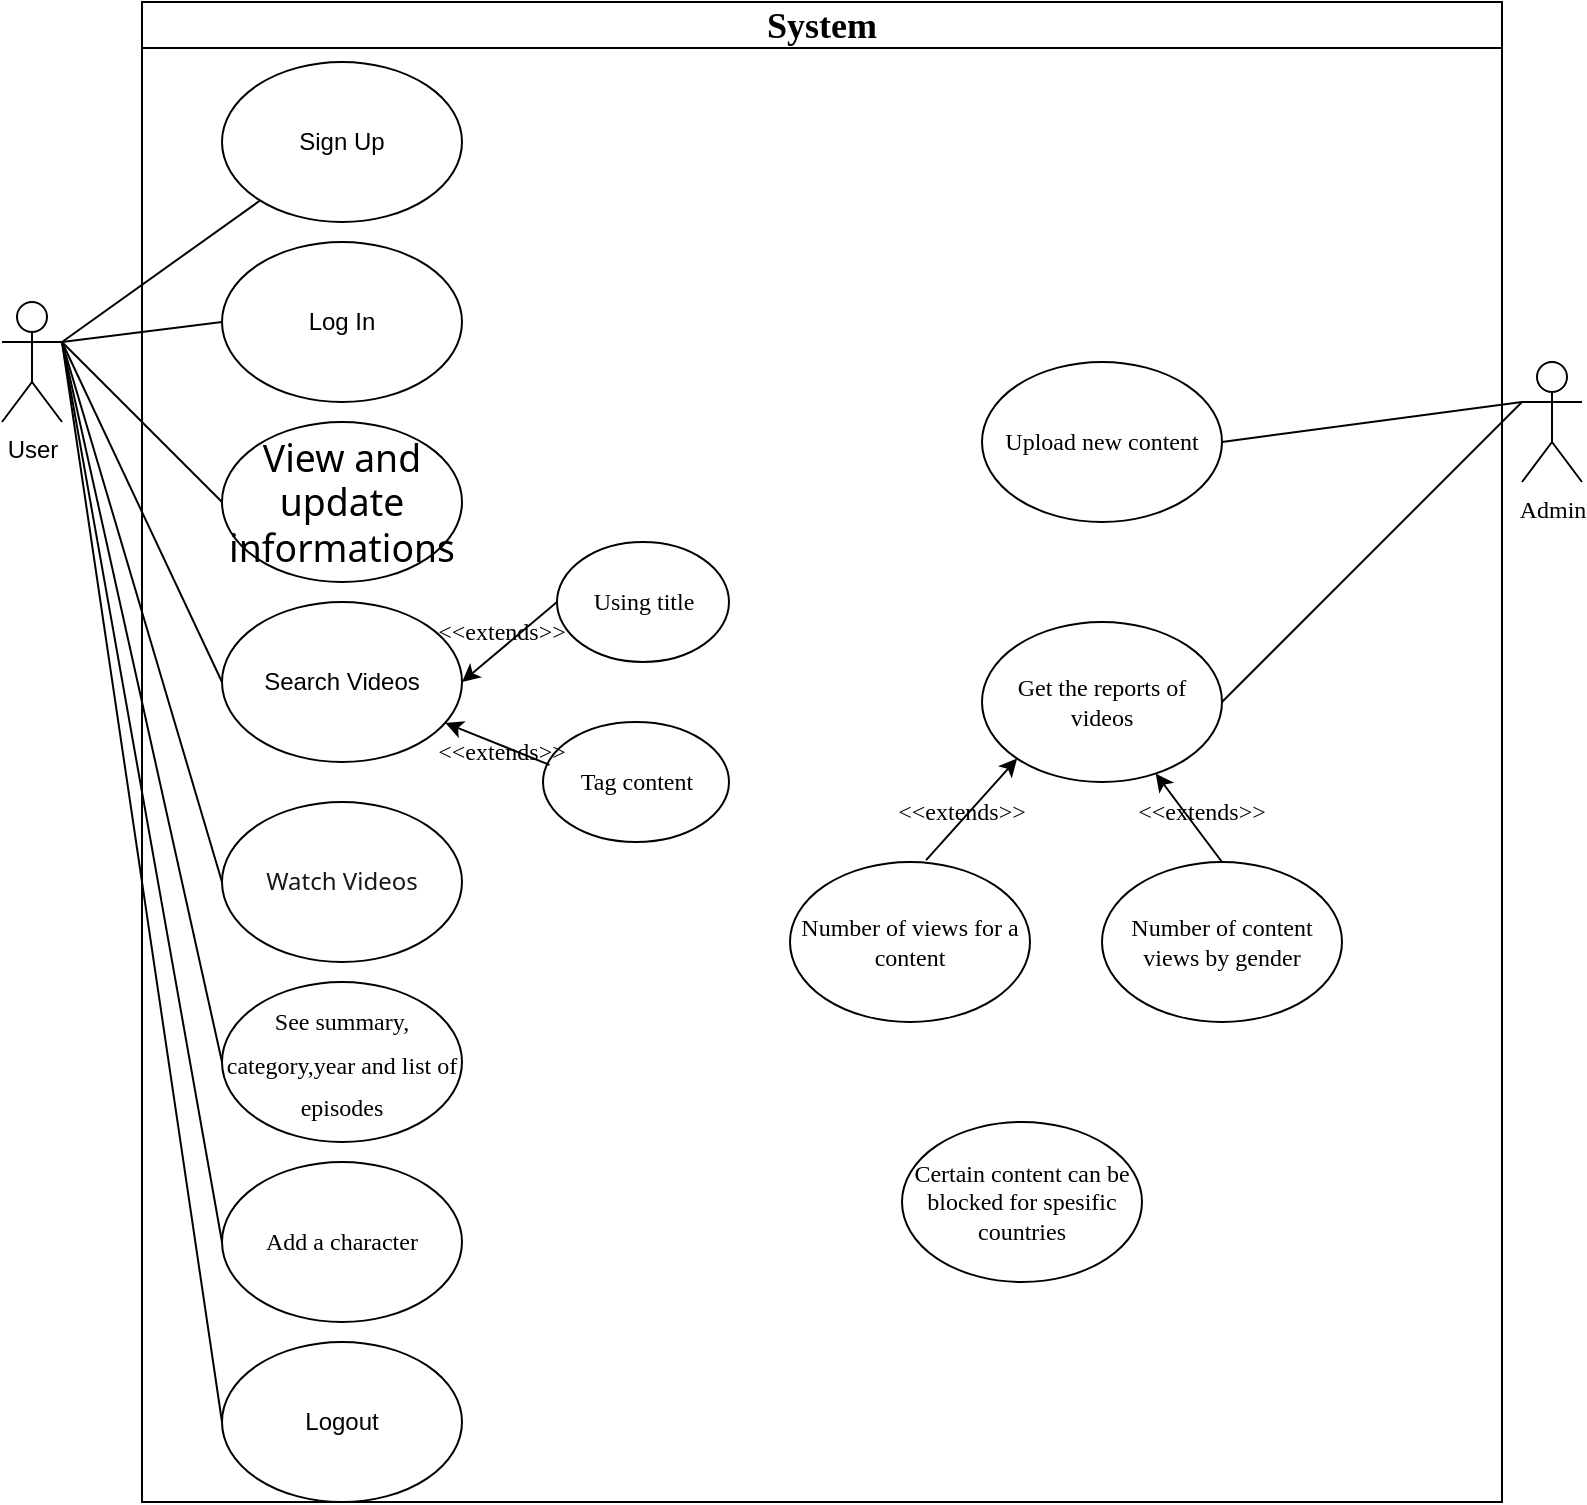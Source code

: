 <mxfile version="20.7.4" type="github"><diagram id="DWF1IbMSF92FvKAa8c_X" name="Page-1"><mxGraphModel dx="1611" dy="704" grid="1" gridSize="10" guides="1" tooltips="1" connect="1" arrows="1" fold="1" page="1" pageScale="1" pageWidth="827" pageHeight="1169" math="0" shadow="0"><root><mxCell id="0"/><mxCell id="1" parent="0"/><mxCell id="NLIPEQI4aC0hAe2B-OFY-1" value="User" style="shape=umlActor;verticalLabelPosition=bottom;verticalAlign=top;html=1;outlineConnect=0;" vertex="1" parent="1"><mxGeometry x="20" y="190" width="30" height="60" as="geometry"/></mxCell><mxCell id="NLIPEQI4aC0hAe2B-OFY-7" value="&lt;font style=&quot;font-size: 18px;&quot; face=&quot;Times New Roman&quot;&gt;System&lt;/font&gt;" style="swimlane;whiteSpace=wrap;html=1;fontSize=12;" vertex="1" parent="1"><mxGeometry x="90" y="40" width="680" height="750" as="geometry"/></mxCell><mxCell id="UcN_E8JFhe7konwgBiwy-1" value="Sign Up" style="ellipse;whiteSpace=wrap;html=1;" parent="NLIPEQI4aC0hAe2B-OFY-7" vertex="1"><mxGeometry x="40" y="30" width="120" height="80" as="geometry"/></mxCell><mxCell id="NLIPEQI4aC0hAe2B-OFY-2" value="Log In" style="ellipse;whiteSpace=wrap;html=1;" vertex="1" parent="NLIPEQI4aC0hAe2B-OFY-7"><mxGeometry x="40" y="120" width="120" height="80" as="geometry"/></mxCell><mxCell id="NLIPEQI4aC0hAe2B-OFY-4" value="&lt;span style=&quot;font-size:14.0pt;line-height:&lt;br/&gt;107%;font-family:&amp;quot;Segoe UI&amp;quot;,sans-serif;mso-fareast-font-family:&amp;quot;Times New Roman&amp;quot;;&lt;br/&gt;color:#171717;mso-ansi-language:EN-GB;mso-fareast-language:EN-GB;mso-bidi-language:&lt;br/&gt;AR-SA&quot; lang=&quot;EN-GB&quot;&gt;View and update informations&lt;/span&gt;" style="ellipse;whiteSpace=wrap;html=1;" vertex="1" parent="NLIPEQI4aC0hAe2B-OFY-7"><mxGeometry x="40" y="210" width="120" height="80" as="geometry"/></mxCell><mxCell id="NLIPEQI4aC0hAe2B-OFY-8" value="&lt;font style=&quot;font-size: 12px;&quot;&gt;See summary, category,year and list of episodes&lt;br&gt;&lt;/font&gt;" style="ellipse;whiteSpace=wrap;html=1;fontFamily=Times New Roman;fontSize=18;" vertex="1" parent="NLIPEQI4aC0hAe2B-OFY-7"><mxGeometry x="40" y="490" width="120" height="80" as="geometry"/></mxCell><mxCell id="NLIPEQI4aC0hAe2B-OFY-3" value="Logout" style="ellipse;whiteSpace=wrap;html=1;" vertex="1" parent="NLIPEQI4aC0hAe2B-OFY-7"><mxGeometry x="40" y="670" width="120" height="80" as="geometry"/></mxCell><mxCell id="NLIPEQI4aC0hAe2B-OFY-9" value="Add a character" style="ellipse;whiteSpace=wrap;html=1;fontFamily=Times New Roman;fontSize=12;" vertex="1" parent="NLIPEQI4aC0hAe2B-OFY-7"><mxGeometry x="40" y="580" width="120" height="80" as="geometry"/></mxCell><mxCell id="NLIPEQI4aC0hAe2B-OFY-5" value="&lt;div&gt;Search Videos&lt;/div&gt;" style="ellipse;whiteSpace=wrap;html=1;" vertex="1" parent="NLIPEQI4aC0hAe2B-OFY-7"><mxGeometry x="40" y="300" width="120" height="80" as="geometry"/></mxCell><mxCell id="NLIPEQI4aC0hAe2B-OFY-6" value="&lt;font face=&quot;Segoe UI, sans-serif&quot; color=&quot;#171717&quot;&gt;&lt;span style=&quot;font-size: 12px;&quot;&gt;Watch Videos&lt;/span&gt;&lt;/font&gt;" style="ellipse;whiteSpace=wrap;html=1;fontSize=8;" vertex="1" parent="NLIPEQI4aC0hAe2B-OFY-7"><mxGeometry x="40" y="400" width="120" height="80" as="geometry"/></mxCell><mxCell id="NLIPEQI4aC0hAe2B-OFY-10" value="Upload new content" style="ellipse;whiteSpace=wrap;html=1;fontFamily=Times New Roman;fontSize=12;" vertex="1" parent="NLIPEQI4aC0hAe2B-OFY-7"><mxGeometry x="420" y="180" width="120" height="80" as="geometry"/></mxCell><mxCell id="NLIPEQI4aC0hAe2B-OFY-19" value="Get the reports of videos" style="ellipse;whiteSpace=wrap;html=1;fontFamily=Times New Roman;fontSize=12;" vertex="1" parent="NLIPEQI4aC0hAe2B-OFY-7"><mxGeometry x="420" y="310" width="120" height="80" as="geometry"/></mxCell><mxCell id="NLIPEQI4aC0hAe2B-OFY-29" value="" style="endArrow=none;html=1;rounded=0;fontFamily=Times New Roman;fontSize=12;exitX=1;exitY=0.5;exitDx=0;exitDy=0;" edge="1" parent="NLIPEQI4aC0hAe2B-OFY-7" source="NLIPEQI4aC0hAe2B-OFY-19"><mxGeometry width="50" height="50" relative="1" as="geometry"><mxPoint x="640" y="250" as="sourcePoint"/><mxPoint x="690" y="200" as="targetPoint"/></mxGeometry></mxCell><mxCell id="NLIPEQI4aC0hAe2B-OFY-28" value="" style="endArrow=none;html=1;rounded=0;fontFamily=Times New Roman;fontSize=12;exitX=1;exitY=0.5;exitDx=0;exitDy=0;" edge="1" parent="NLIPEQI4aC0hAe2B-OFY-7" source="NLIPEQI4aC0hAe2B-OFY-10"><mxGeometry width="50" height="50" relative="1" as="geometry"><mxPoint x="640" y="250" as="sourcePoint"/><mxPoint x="690" y="200" as="targetPoint"/></mxGeometry></mxCell><mxCell id="NLIPEQI4aC0hAe2B-OFY-34" value="Number of content views by gender" style="ellipse;whiteSpace=wrap;html=1;fontFamily=Times New Roman;fontSize=12;" vertex="1" parent="NLIPEQI4aC0hAe2B-OFY-7"><mxGeometry x="480" y="430" width="120" height="80" as="geometry"/></mxCell><mxCell id="NLIPEQI4aC0hAe2B-OFY-33" value="Number of views for a content" style="ellipse;whiteSpace=wrap;html=1;fontFamily=Times New Roman;fontSize=12;" vertex="1" parent="NLIPEQI4aC0hAe2B-OFY-7"><mxGeometry x="324" y="430" width="120" height="80" as="geometry"/></mxCell><mxCell id="NLIPEQI4aC0hAe2B-OFY-35" value="" style="endArrow=classic;html=1;rounded=0;fontFamily=Times New Roman;fontSize=12;exitX=0.567;exitY=-0.012;exitDx=0;exitDy=0;exitPerimeter=0;entryX=0;entryY=1;entryDx=0;entryDy=0;" edge="1" parent="NLIPEQI4aC0hAe2B-OFY-7" source="NLIPEQI4aC0hAe2B-OFY-33" target="NLIPEQI4aC0hAe2B-OFY-19"><mxGeometry width="50" height="50" relative="1" as="geometry"><mxPoint x="350" y="410" as="sourcePoint"/><mxPoint x="390" y="350" as="targetPoint"/></mxGeometry></mxCell><mxCell id="NLIPEQI4aC0hAe2B-OFY-36" value="" style="endArrow=classic;html=1;rounded=0;fontFamily=Times New Roman;fontSize=12;exitX=0.5;exitY=0;exitDx=0;exitDy=0;" edge="1" parent="NLIPEQI4aC0hAe2B-OFY-7" source="NLIPEQI4aC0hAe2B-OFY-34" target="NLIPEQI4aC0hAe2B-OFY-19"><mxGeometry width="50" height="50" relative="1" as="geometry"><mxPoint x="530" y="430" as="sourcePoint"/><mxPoint x="580" y="380" as="targetPoint"/></mxGeometry></mxCell><mxCell id="NLIPEQI4aC0hAe2B-OFY-37" value="&amp;lt;&amp;lt;extends&amp;gt;&amp;gt;" style="text;html=1;strokeColor=none;fillColor=none;align=center;verticalAlign=middle;whiteSpace=wrap;rounded=0;fontFamily=Times New Roman;fontSize=12;" vertex="1" parent="NLIPEQI4aC0hAe2B-OFY-7"><mxGeometry x="380" y="390" width="60" height="30" as="geometry"/></mxCell><mxCell id="NLIPEQI4aC0hAe2B-OFY-38" value="&amp;lt;&amp;lt;extends&amp;gt;&amp;gt;" style="text;html=1;strokeColor=none;fillColor=none;align=center;verticalAlign=middle;whiteSpace=wrap;rounded=0;fontFamily=Times New Roman;fontSize=12;" vertex="1" parent="NLIPEQI4aC0hAe2B-OFY-7"><mxGeometry x="500" y="390" width="60" height="30" as="geometry"/></mxCell><mxCell id="NLIPEQI4aC0hAe2B-OFY-40" value="Certain content can be blocked for spesific countries" style="ellipse;whiteSpace=wrap;html=1;fontFamily=Times New Roman;fontSize=12;" vertex="1" parent="NLIPEQI4aC0hAe2B-OFY-7"><mxGeometry x="380" y="560" width="120" height="80" as="geometry"/></mxCell><mxCell id="NLIPEQI4aC0hAe2B-OFY-41" value="Using title" style="ellipse;whiteSpace=wrap;html=1;fontFamily=Times New Roman;fontSize=12;" vertex="1" parent="NLIPEQI4aC0hAe2B-OFY-7"><mxGeometry x="207.5" y="270" width="86" height="60" as="geometry"/></mxCell><mxCell id="NLIPEQI4aC0hAe2B-OFY-42" value="Tag content" style="ellipse;whiteSpace=wrap;html=1;fontFamily=Times New Roman;fontSize=12;" vertex="1" parent="NLIPEQI4aC0hAe2B-OFY-7"><mxGeometry x="200.5" y="360" width="93" height="60" as="geometry"/></mxCell><mxCell id="NLIPEQI4aC0hAe2B-OFY-43" value="" style="endArrow=classic;html=1;rounded=0;fontFamily=Times New Roman;fontSize=12;exitX=0;exitY=0.5;exitDx=0;exitDy=0;entryX=1;entryY=0.5;entryDx=0;entryDy=0;" edge="1" parent="NLIPEQI4aC0hAe2B-OFY-7" source="NLIPEQI4aC0hAe2B-OFY-41" target="NLIPEQI4aC0hAe2B-OFY-5"><mxGeometry width="50" height="50" relative="1" as="geometry"><mxPoint x="170" y="280" as="sourcePoint"/><mxPoint x="220" y="230" as="targetPoint"/></mxGeometry></mxCell><mxCell id="NLIPEQI4aC0hAe2B-OFY-44" value="" style="endArrow=classic;html=1;rounded=0;fontFamily=Times New Roman;fontSize=12;exitX=0.035;exitY=0.357;exitDx=0;exitDy=0;exitPerimeter=0;" edge="1" parent="NLIPEQI4aC0hAe2B-OFY-7" source="NLIPEQI4aC0hAe2B-OFY-42" target="NLIPEQI4aC0hAe2B-OFY-5"><mxGeometry width="50" height="50" relative="1" as="geometry"><mxPoint x="160" y="380" as="sourcePoint"/><mxPoint x="170" y="340" as="targetPoint"/></mxGeometry></mxCell><mxCell id="NLIPEQI4aC0hAe2B-OFY-45" value="&amp;lt;&amp;lt;extends&amp;gt;&amp;gt;" style="text;html=1;strokeColor=none;fillColor=none;align=center;verticalAlign=middle;whiteSpace=wrap;rounded=0;fontFamily=Times New Roman;fontSize=12;" vertex="1" parent="NLIPEQI4aC0hAe2B-OFY-7"><mxGeometry x="150" y="300" width="60" height="30" as="geometry"/></mxCell><mxCell id="NLIPEQI4aC0hAe2B-OFY-71" value="&amp;lt;&amp;lt;extends&amp;gt;&amp;gt;" style="text;html=1;strokeColor=none;fillColor=none;align=center;verticalAlign=middle;whiteSpace=wrap;rounded=0;fontFamily=Times New Roman;fontSize=12;" vertex="1" parent="NLIPEQI4aC0hAe2B-OFY-7"><mxGeometry x="150" y="360" width="60" height="30" as="geometry"/></mxCell><mxCell id="NLIPEQI4aC0hAe2B-OFY-11" value="Admin" style="shape=umlActor;verticalLabelPosition=bottom;verticalAlign=top;html=1;outlineConnect=0;fontFamily=Times New Roman;fontSize=12;" vertex="1" parent="1"><mxGeometry x="780" y="220" width="30" height="60" as="geometry"/></mxCell><mxCell id="NLIPEQI4aC0hAe2B-OFY-20" value="" style="endArrow=none;html=1;rounded=0;fontFamily=Times New Roman;fontSize=12;" edge="1" parent="1" target="UcN_E8JFhe7konwgBiwy-1"><mxGeometry width="50" height="50" relative="1" as="geometry"><mxPoint x="50" y="210" as="sourcePoint"/><mxPoint x="110" y="150" as="targetPoint"/></mxGeometry></mxCell><mxCell id="NLIPEQI4aC0hAe2B-OFY-25" value="" style="endArrow=none;html=1;rounded=0;fontFamily=Times New Roman;fontSize=12;entryX=0;entryY=0.5;entryDx=0;entryDy=0;" edge="1" parent="1" target="NLIPEQI4aC0hAe2B-OFY-4"><mxGeometry width="50" height="50" relative="1" as="geometry"><mxPoint x="50" y="210" as="sourcePoint"/><mxPoint x="140" y="290" as="targetPoint"/></mxGeometry></mxCell><mxCell id="NLIPEQI4aC0hAe2B-OFY-24" value="" style="endArrow=none;html=1;rounded=0;fontFamily=Times New Roman;fontSize=12;entryX=0;entryY=0.5;entryDx=0;entryDy=0;" edge="1" parent="1" target="NLIPEQI4aC0hAe2B-OFY-5"><mxGeometry x="-0.664" y="-46" width="50" height="50" relative="1" as="geometry"><mxPoint x="50" y="210" as="sourcePoint"/><mxPoint x="70" y="265" as="targetPoint"/><mxPoint as="offset"/></mxGeometry></mxCell><mxCell id="NLIPEQI4aC0hAe2B-OFY-22" value="" style="endArrow=none;html=1;rounded=0;fontFamily=Times New Roman;fontSize=12;entryX=0;entryY=0.5;entryDx=0;entryDy=0;" edge="1" parent="1" target="NLIPEQI4aC0hAe2B-OFY-6"><mxGeometry width="50" height="50" relative="1" as="geometry"><mxPoint x="50" y="210" as="sourcePoint"/><mxPoint x="100" y="360" as="targetPoint"/></mxGeometry></mxCell><mxCell id="NLIPEQI4aC0hAe2B-OFY-26" value="" style="endArrow=none;html=1;rounded=0;fontFamily=Times New Roman;fontSize=12;entryX=0;entryY=0.5;entryDx=0;entryDy=0;" edge="1" parent="1" target="NLIPEQI4aC0hAe2B-OFY-2"><mxGeometry width="50" height="50" relative="1" as="geometry"><mxPoint x="50" y="210" as="sourcePoint"/><mxPoint x="100" y="280" as="targetPoint"/></mxGeometry></mxCell><mxCell id="NLIPEQI4aC0hAe2B-OFY-31" value="" style="endArrow=none;html=1;rounded=0;fontFamily=Times New Roman;fontSize=12;entryX=0;entryY=0.5;entryDx=0;entryDy=0;" edge="1" parent="1" target="NLIPEQI4aC0hAe2B-OFY-8"><mxGeometry width="50" height="50" relative="1" as="geometry"><mxPoint x="50" y="210" as="sourcePoint"/><mxPoint x="80" y="405" as="targetPoint"/></mxGeometry></mxCell><mxCell id="NLIPEQI4aC0hAe2B-OFY-30" value="" style="endArrow=none;html=1;rounded=0;fontFamily=Times New Roman;fontSize=12;entryX=0;entryY=0.5;entryDx=0;entryDy=0;" edge="1" parent="1" target="NLIPEQI4aC0hAe2B-OFY-9"><mxGeometry width="50" height="50" relative="1" as="geometry"><mxPoint x="50" y="210" as="sourcePoint"/><mxPoint x="70" y="490" as="targetPoint"/></mxGeometry></mxCell><mxCell id="NLIPEQI4aC0hAe2B-OFY-27" value="" style="endArrow=none;html=1;rounded=0;fontFamily=Times New Roman;fontSize=12;entryX=0;entryY=0.5;entryDx=0;entryDy=0;" edge="1" parent="1" target="NLIPEQI4aC0hAe2B-OFY-3"><mxGeometry width="50" height="50" relative="1" as="geometry"><mxPoint x="50" y="210" as="sourcePoint"/><mxPoint x="110" y="730" as="targetPoint"/></mxGeometry></mxCell></root></mxGraphModel></diagram></mxfile>